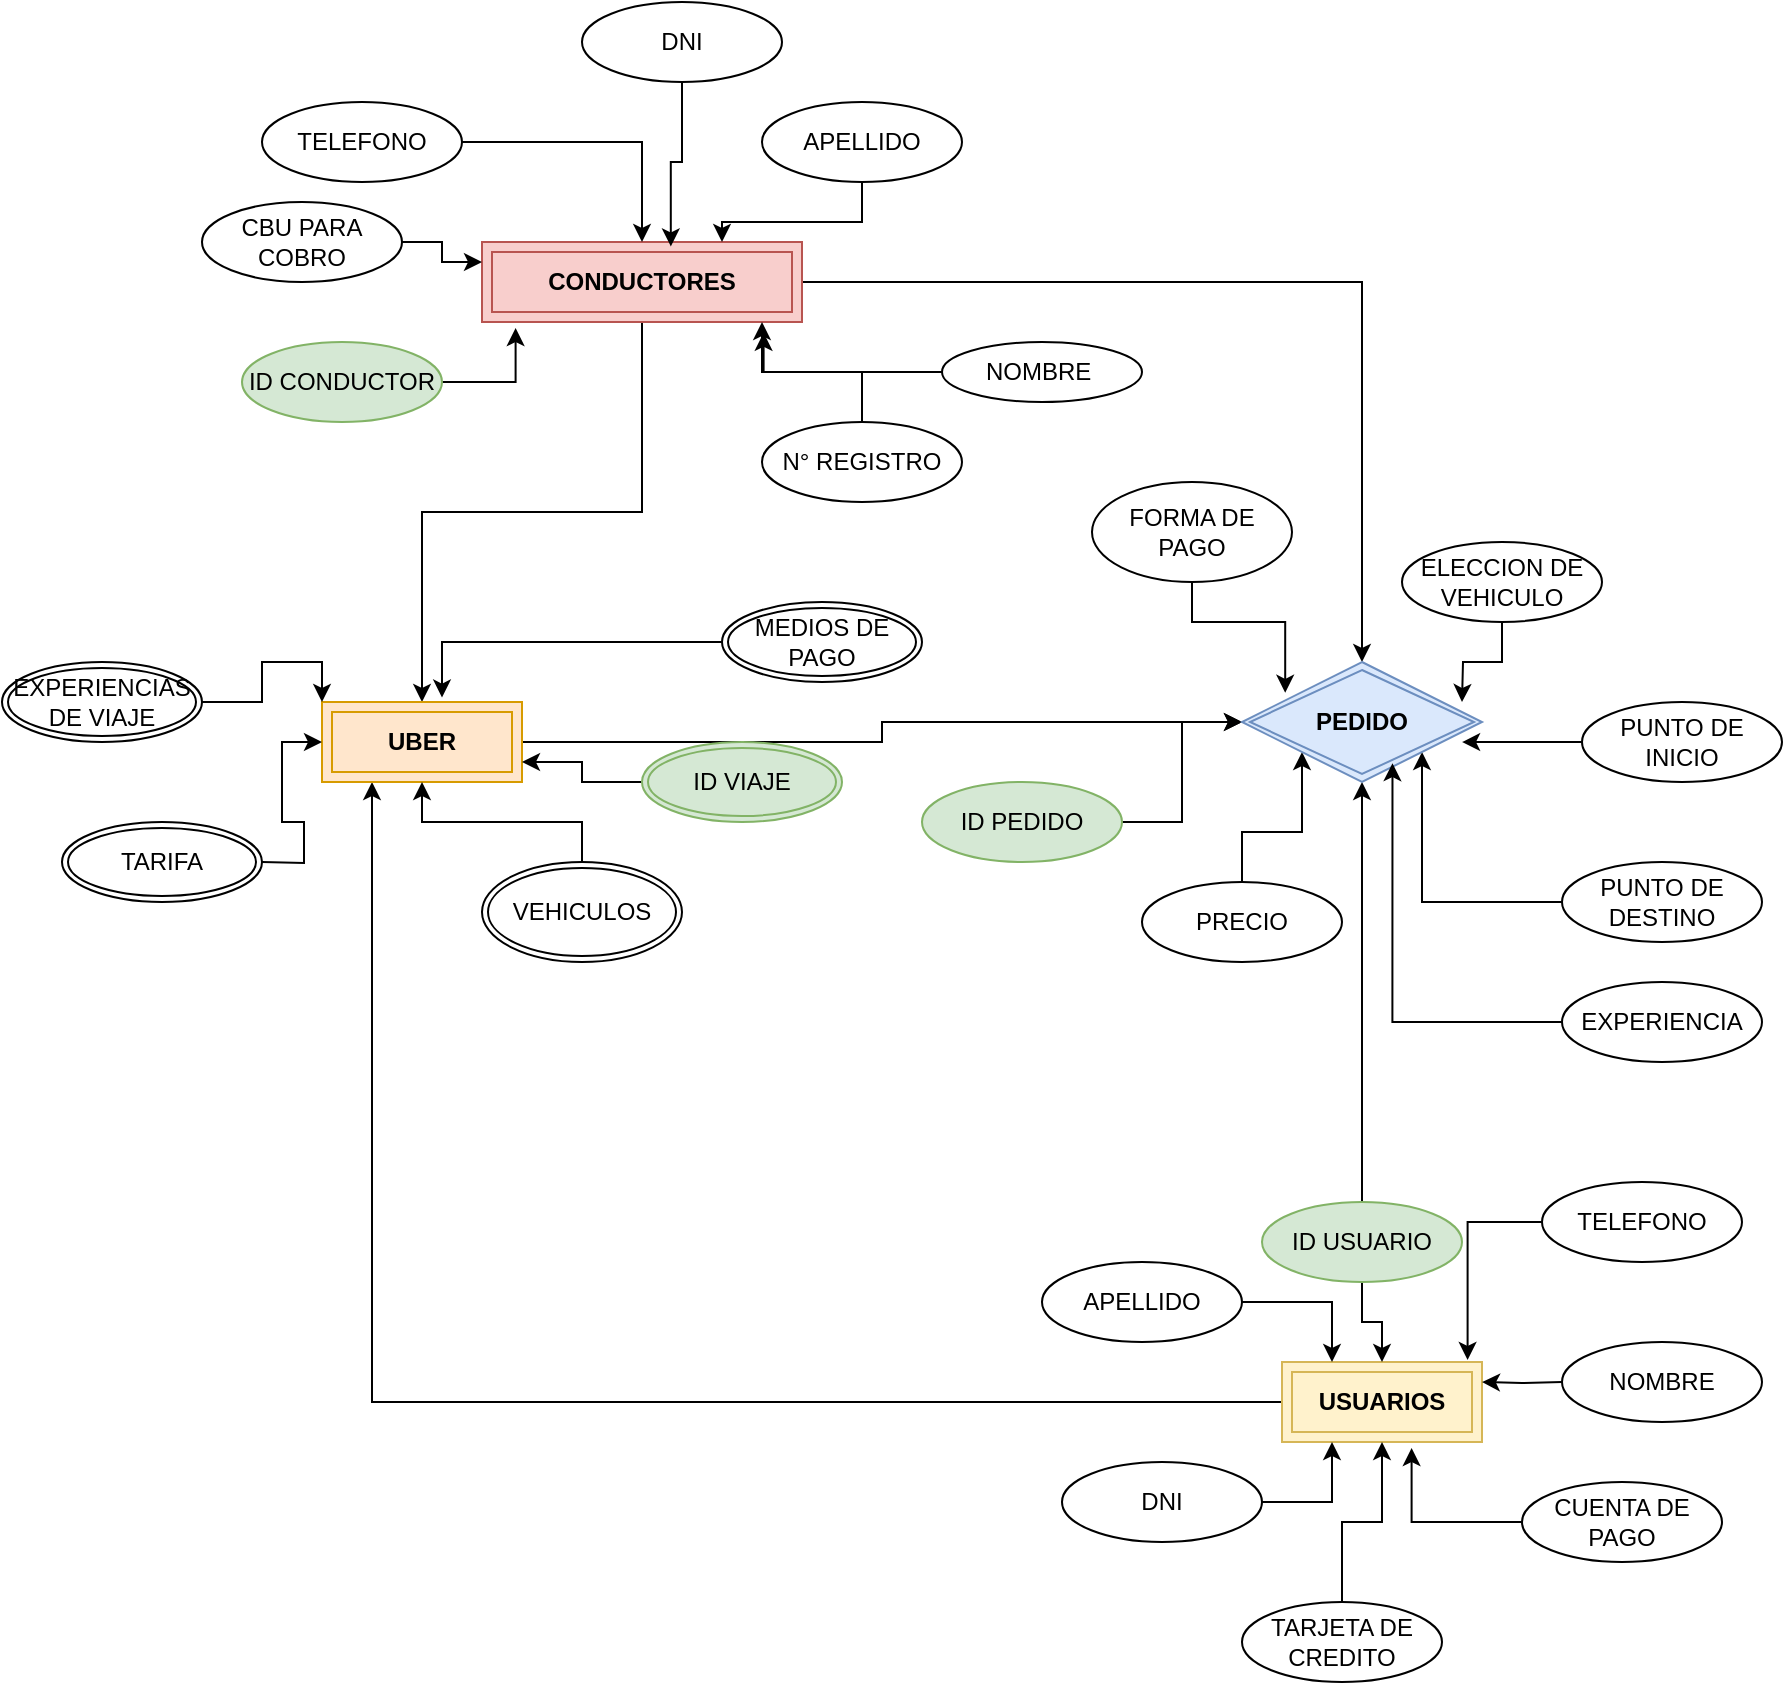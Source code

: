 <mxfile version="21.3.2" type="device">
  <diagram id="R2lEEEUBdFMjLlhIrx00" name="Page-1">
    <mxGraphModel dx="1900" dy="549" grid="1" gridSize="10" guides="1" tooltips="1" connect="1" arrows="1" fold="1" page="1" pageScale="1" pageWidth="850" pageHeight="1100" math="0" shadow="0" extFonts="Permanent Marker^https://fonts.googleapis.com/css?family=Permanent+Marker">
      <root>
        <mxCell id="0" />
        <mxCell id="1" parent="0" />
        <mxCell id="uFmuWGO_P1rM7ocBOxt7-62" style="edgeStyle=orthogonalEdgeStyle;rounded=0;orthogonalLoop=1;jettySize=auto;html=1;entryX=0.5;entryY=0;entryDx=0;entryDy=0;" parent="1" source="uFmuWGO_P1rM7ocBOxt7-10" target="uFmuWGO_P1rM7ocBOxt7-55" edge="1">
          <mxGeometry relative="1" as="geometry" />
        </mxCell>
        <mxCell id="uFmuWGO_P1rM7ocBOxt7-63" style="edgeStyle=orthogonalEdgeStyle;rounded=0;orthogonalLoop=1;jettySize=auto;html=1;" parent="1" source="uFmuWGO_P1rM7ocBOxt7-10" target="uFmuWGO_P1rM7ocBOxt7-34" edge="1">
          <mxGeometry relative="1" as="geometry" />
        </mxCell>
        <mxCell id="uFmuWGO_P1rM7ocBOxt7-10" value="&lt;b&gt;CONDUCTORES&lt;/b&gt;" style="shape=ext;margin=3;double=1;whiteSpace=wrap;html=1;align=center;fillColor=#f8cecc;strokeColor=#b85450;" parent="1" vertex="1">
          <mxGeometry x="180" y="150" width="160" height="40" as="geometry" />
        </mxCell>
        <mxCell id="uFmuWGO_P1rM7ocBOxt7-11" style="edgeStyle=orthogonalEdgeStyle;rounded=0;orthogonalLoop=1;jettySize=auto;html=1;entryX=0.105;entryY=1.075;entryDx=0;entryDy=0;entryPerimeter=0;" parent="1" source="uFmuWGO_P1rM7ocBOxt7-12" target="uFmuWGO_P1rM7ocBOxt7-10" edge="1">
          <mxGeometry relative="1" as="geometry" />
        </mxCell>
        <mxCell id="uFmuWGO_P1rM7ocBOxt7-12" value="ID CONDUCTOR" style="ellipse;whiteSpace=wrap;html=1;align=center;fillColor=#d5e8d4;strokeColor=#82b366;" parent="1" vertex="1">
          <mxGeometry x="60" y="200" width="100" height="40" as="geometry" />
        </mxCell>
        <mxCell id="uFmuWGO_P1rM7ocBOxt7-13" style="edgeStyle=orthogonalEdgeStyle;rounded=0;orthogonalLoop=1;jettySize=auto;html=1;" parent="1" source="uFmuWGO_P1rM7ocBOxt7-14" target="uFmuWGO_P1rM7ocBOxt7-10" edge="1">
          <mxGeometry relative="1" as="geometry">
            <Array as="points">
              <mxPoint x="320" y="215" />
            </Array>
          </mxGeometry>
        </mxCell>
        <mxCell id="uFmuWGO_P1rM7ocBOxt7-14" value="NOMBRE&amp;nbsp;" style="ellipse;whiteSpace=wrap;html=1;align=center;" parent="1" vertex="1">
          <mxGeometry x="410" y="200" width="100" height="30" as="geometry" />
        </mxCell>
        <mxCell id="uFmuWGO_P1rM7ocBOxt7-15" style="edgeStyle=orthogonalEdgeStyle;rounded=0;orthogonalLoop=1;jettySize=auto;html=1;entryX=0.88;entryY=1.135;entryDx=0;entryDy=0;entryPerimeter=0;" parent="1" source="uFmuWGO_P1rM7ocBOxt7-16" target="uFmuWGO_P1rM7ocBOxt7-10" edge="1">
          <mxGeometry relative="1" as="geometry" />
        </mxCell>
        <mxCell id="uFmuWGO_P1rM7ocBOxt7-16" value="N° REGISTRO" style="ellipse;whiteSpace=wrap;html=1;align=center;" parent="1" vertex="1">
          <mxGeometry x="320" y="240" width="100" height="40" as="geometry" />
        </mxCell>
        <mxCell id="uFmuWGO_P1rM7ocBOxt7-17" style="edgeStyle=orthogonalEdgeStyle;rounded=0;orthogonalLoop=1;jettySize=auto;html=1;entryX=0.5;entryY=0;entryDx=0;entryDy=0;" parent="1" source="uFmuWGO_P1rM7ocBOxt7-18" target="uFmuWGO_P1rM7ocBOxt7-10" edge="1">
          <mxGeometry relative="1" as="geometry" />
        </mxCell>
        <mxCell id="uFmuWGO_P1rM7ocBOxt7-18" value="TELEFONO" style="ellipse;whiteSpace=wrap;html=1;align=center;" parent="1" vertex="1">
          <mxGeometry x="70" y="80" width="100" height="40" as="geometry" />
        </mxCell>
        <mxCell id="uFmuWGO_P1rM7ocBOxt7-19" style="edgeStyle=orthogonalEdgeStyle;rounded=0;orthogonalLoop=1;jettySize=auto;html=1;entryX=0.75;entryY=0;entryDx=0;entryDy=0;" parent="1" source="uFmuWGO_P1rM7ocBOxt7-20" target="uFmuWGO_P1rM7ocBOxt7-10" edge="1">
          <mxGeometry relative="1" as="geometry" />
        </mxCell>
        <mxCell id="uFmuWGO_P1rM7ocBOxt7-20" value="APELLIDO" style="ellipse;whiteSpace=wrap;html=1;align=center;" parent="1" vertex="1">
          <mxGeometry x="320" y="80" width="100" height="40" as="geometry" />
        </mxCell>
        <mxCell id="uFmuWGO_P1rM7ocBOxt7-21" style="edgeStyle=orthogonalEdgeStyle;rounded=0;orthogonalLoop=1;jettySize=auto;html=1;entryX=0;entryY=0.25;entryDx=0;entryDy=0;" parent="1" source="uFmuWGO_P1rM7ocBOxt7-22" target="uFmuWGO_P1rM7ocBOxt7-10" edge="1">
          <mxGeometry relative="1" as="geometry" />
        </mxCell>
        <mxCell id="uFmuWGO_P1rM7ocBOxt7-22" value="CBU PARA COBRO" style="ellipse;whiteSpace=wrap;html=1;align=center;" parent="1" vertex="1">
          <mxGeometry x="40" y="130" width="100" height="40" as="geometry" />
        </mxCell>
        <mxCell id="uFmuWGO_P1rM7ocBOxt7-64" style="edgeStyle=orthogonalEdgeStyle;rounded=0;orthogonalLoop=1;jettySize=auto;html=1;entryX=0.25;entryY=1;entryDx=0;entryDy=0;" parent="1" source="uFmuWGO_P1rM7ocBOxt7-23" target="uFmuWGO_P1rM7ocBOxt7-34" edge="1">
          <mxGeometry relative="1" as="geometry" />
        </mxCell>
        <mxCell id="uFmuWGO_P1rM7ocBOxt7-23" value="&lt;b&gt;USUARIOS&lt;/b&gt;" style="shape=ext;margin=3;double=1;whiteSpace=wrap;html=1;align=center;fillColor=#fff2cc;strokeColor=#d6b656;" parent="1" vertex="1">
          <mxGeometry x="580" y="710" width="100" height="40" as="geometry" />
        </mxCell>
        <mxCell id="uFmuWGO_P1rM7ocBOxt7-24" style="edgeStyle=orthogonalEdgeStyle;rounded=0;orthogonalLoop=1;jettySize=auto;html=1;" parent="1" source="uFmuWGO_P1rM7ocBOxt7-25" target="uFmuWGO_P1rM7ocBOxt7-23" edge="1">
          <mxGeometry relative="1" as="geometry">
            <mxPoint x="620" y="700" as="targetPoint" />
            <Array as="points" />
          </mxGeometry>
        </mxCell>
        <mxCell id="uFmuWGO_P1rM7ocBOxt7-61" style="edgeStyle=orthogonalEdgeStyle;rounded=0;orthogonalLoop=1;jettySize=auto;html=1;entryX=0.5;entryY=1;entryDx=0;entryDy=0;" parent="1" source="uFmuWGO_P1rM7ocBOxt7-25" target="uFmuWGO_P1rM7ocBOxt7-55" edge="1">
          <mxGeometry relative="1" as="geometry" />
        </mxCell>
        <mxCell id="uFmuWGO_P1rM7ocBOxt7-25" value="ID USUARIO" style="ellipse;whiteSpace=wrap;html=1;align=center;fillColor=#d5e8d4;strokeColor=#82b366;" parent="1" vertex="1">
          <mxGeometry x="570" y="630" width="100" height="40" as="geometry" />
        </mxCell>
        <mxCell id="uFmuWGO_P1rM7ocBOxt7-26" style="edgeStyle=orthogonalEdgeStyle;rounded=0;orthogonalLoop=1;jettySize=auto;html=1;entryX=0.928;entryY=-0.025;entryDx=0;entryDy=0;entryPerimeter=0;" parent="1" source="uFmuWGO_P1rM7ocBOxt7-27" target="uFmuWGO_P1rM7ocBOxt7-23" edge="1">
          <mxGeometry relative="1" as="geometry" />
        </mxCell>
        <mxCell id="uFmuWGO_P1rM7ocBOxt7-27" value="TELEFONO" style="ellipse;whiteSpace=wrap;html=1;align=center;" parent="1" vertex="1">
          <mxGeometry x="710" y="620" width="100" height="40" as="geometry" />
        </mxCell>
        <mxCell id="uFmuWGO_P1rM7ocBOxt7-28" style="edgeStyle=orthogonalEdgeStyle;rounded=0;orthogonalLoop=1;jettySize=auto;html=1;entryX=1;entryY=0.25;entryDx=0;entryDy=0;" parent="1" target="uFmuWGO_P1rM7ocBOxt7-23" edge="1">
          <mxGeometry relative="1" as="geometry">
            <mxPoint x="720" y="720" as="sourcePoint" />
          </mxGeometry>
        </mxCell>
        <mxCell id="uFmuWGO_P1rM7ocBOxt7-29" style="edgeStyle=orthogonalEdgeStyle;rounded=0;orthogonalLoop=1;jettySize=auto;html=1;exitX=0;exitY=0.5;exitDx=0;exitDy=0;entryX=0.648;entryY=1.075;entryDx=0;entryDy=0;entryPerimeter=0;" parent="1" source="uFmuWGO_P1rM7ocBOxt7-30" target="uFmuWGO_P1rM7ocBOxt7-23" edge="1">
          <mxGeometry relative="1" as="geometry" />
        </mxCell>
        <mxCell id="uFmuWGO_P1rM7ocBOxt7-30" value="CUENTA DE PAGO" style="ellipse;whiteSpace=wrap;html=1;align=center;" parent="1" vertex="1">
          <mxGeometry x="700" y="770" width="100" height="40" as="geometry" />
        </mxCell>
        <mxCell id="uFmuWGO_P1rM7ocBOxt7-31" style="edgeStyle=orthogonalEdgeStyle;rounded=0;orthogonalLoop=1;jettySize=auto;html=1;entryX=0.25;entryY=0;entryDx=0;entryDy=0;" parent="1" source="uFmuWGO_P1rM7ocBOxt7-32" target="uFmuWGO_P1rM7ocBOxt7-23" edge="1">
          <mxGeometry relative="1" as="geometry" />
        </mxCell>
        <mxCell id="uFmuWGO_P1rM7ocBOxt7-32" value="APELLIDO" style="ellipse;whiteSpace=wrap;html=1;align=center;" parent="1" vertex="1">
          <mxGeometry x="460" y="660" width="100" height="40" as="geometry" />
        </mxCell>
        <mxCell id="uFmuWGO_P1rM7ocBOxt7-33" value="NOMBRE" style="ellipse;whiteSpace=wrap;html=1;align=center;" parent="1" vertex="1">
          <mxGeometry x="720" y="700" width="100" height="40" as="geometry" />
        </mxCell>
        <mxCell id="uFmuWGO_P1rM7ocBOxt7-60" style="edgeStyle=orthogonalEdgeStyle;rounded=0;orthogonalLoop=1;jettySize=auto;html=1;" parent="1" source="uFmuWGO_P1rM7ocBOxt7-34" target="uFmuWGO_P1rM7ocBOxt7-55" edge="1">
          <mxGeometry relative="1" as="geometry" />
        </mxCell>
        <mxCell id="uFmuWGO_P1rM7ocBOxt7-34" value="&lt;b&gt;UBER&lt;/b&gt;" style="shape=ext;margin=3;double=1;whiteSpace=wrap;html=1;align=center;fillColor=#ffe6cc;strokeColor=#d79b00;" parent="1" vertex="1">
          <mxGeometry x="100" y="380" width="100" height="40" as="geometry" />
        </mxCell>
        <mxCell id="uFmuWGO_P1rM7ocBOxt7-40" style="edgeStyle=orthogonalEdgeStyle;rounded=0;orthogonalLoop=1;jettySize=auto;html=1;exitX=0.5;exitY=0;exitDx=0;exitDy=0;entryX=0;entryY=0.5;entryDx=0;entryDy=0;" parent="1" target="uFmuWGO_P1rM7ocBOxt7-34" edge="1">
          <mxGeometry relative="1" as="geometry">
            <mxPoint x="70" y="460" as="sourcePoint" />
          </mxGeometry>
        </mxCell>
        <mxCell id="uFmuWGO_P1rM7ocBOxt7-35" value="TARIFA" style="ellipse;shape=doubleEllipse;margin=3;whiteSpace=wrap;html=1;align=center;" parent="1" vertex="1">
          <mxGeometry x="-30" y="440" width="100" height="40" as="geometry" />
        </mxCell>
        <mxCell id="uFmuWGO_P1rM7ocBOxt7-43" style="edgeStyle=orthogonalEdgeStyle;rounded=0;orthogonalLoop=1;jettySize=auto;html=1;entryX=0.6;entryY=-0.055;entryDx=0;entryDy=0;entryPerimeter=0;" parent="1" source="uFmuWGO_P1rM7ocBOxt7-36" target="uFmuWGO_P1rM7ocBOxt7-34" edge="1">
          <mxGeometry relative="1" as="geometry" />
        </mxCell>
        <mxCell id="uFmuWGO_P1rM7ocBOxt7-36" value="MEDIOS DE PAGO" style="ellipse;shape=doubleEllipse;margin=3;whiteSpace=wrap;html=1;align=center;" parent="1" vertex="1">
          <mxGeometry x="300" y="330" width="100" height="40" as="geometry" />
        </mxCell>
        <mxCell id="uFmuWGO_P1rM7ocBOxt7-42" style="edgeStyle=orthogonalEdgeStyle;rounded=0;orthogonalLoop=1;jettySize=auto;html=1;entryX=1;entryY=0.75;entryDx=0;entryDy=0;" parent="1" source="uFmuWGO_P1rM7ocBOxt7-38" target="uFmuWGO_P1rM7ocBOxt7-34" edge="1">
          <mxGeometry relative="1" as="geometry" />
        </mxCell>
        <mxCell id="uFmuWGO_P1rM7ocBOxt7-38" value="ID VIAJE" style="ellipse;shape=doubleEllipse;margin=3;whiteSpace=wrap;html=1;align=center;fillColor=#d5e8d4;strokeColor=#82b366;" parent="1" vertex="1">
          <mxGeometry x="260" y="400" width="100" height="40" as="geometry" />
        </mxCell>
        <mxCell id="uFmuWGO_P1rM7ocBOxt7-41" style="edgeStyle=orthogonalEdgeStyle;rounded=0;orthogonalLoop=1;jettySize=auto;html=1;entryX=0.5;entryY=1;entryDx=0;entryDy=0;" parent="1" source="uFmuWGO_P1rM7ocBOxt7-39" target="uFmuWGO_P1rM7ocBOxt7-34" edge="1">
          <mxGeometry relative="1" as="geometry" />
        </mxCell>
        <mxCell id="uFmuWGO_P1rM7ocBOxt7-39" value="VEHICULOS" style="ellipse;shape=doubleEllipse;margin=3;whiteSpace=wrap;html=1;align=center;" parent="1" vertex="1">
          <mxGeometry x="180" y="460" width="100" height="50" as="geometry" />
        </mxCell>
        <mxCell id="uFmuWGO_P1rM7ocBOxt7-45" style="edgeStyle=orthogonalEdgeStyle;rounded=0;orthogonalLoop=1;jettySize=auto;html=1;" parent="1" source="uFmuWGO_P1rM7ocBOxt7-46" target="uFmuWGO_P1rM7ocBOxt7-55" edge="1">
          <mxGeometry relative="1" as="geometry" />
        </mxCell>
        <mxCell id="uFmuWGO_P1rM7ocBOxt7-46" value="ID PEDIDO" style="ellipse;whiteSpace=wrap;html=1;align=center;fillColor=#d5e8d4;strokeColor=#82b366;" parent="1" vertex="1">
          <mxGeometry x="400" y="420" width="100" height="40" as="geometry" />
        </mxCell>
        <mxCell id="uFmuWGO_P1rM7ocBOxt7-47" style="edgeStyle=orthogonalEdgeStyle;rounded=0;orthogonalLoop=1;jettySize=auto;html=1;entryX=0;entryY=1;entryDx=0;entryDy=0;" parent="1" source="uFmuWGO_P1rM7ocBOxt7-48" target="uFmuWGO_P1rM7ocBOxt7-55" edge="1">
          <mxGeometry relative="1" as="geometry" />
        </mxCell>
        <mxCell id="uFmuWGO_P1rM7ocBOxt7-48" value="PRECIO" style="ellipse;whiteSpace=wrap;html=1;align=center;" parent="1" vertex="1">
          <mxGeometry x="510" y="470" width="100" height="40" as="geometry" />
        </mxCell>
        <mxCell id="uFmuWGO_P1rM7ocBOxt7-49" style="edgeStyle=orthogonalEdgeStyle;rounded=0;orthogonalLoop=1;jettySize=auto;html=1;entryX=1;entryY=1;entryDx=0;entryDy=0;" parent="1" source="uFmuWGO_P1rM7ocBOxt7-50" target="uFmuWGO_P1rM7ocBOxt7-55" edge="1">
          <mxGeometry relative="1" as="geometry" />
        </mxCell>
        <mxCell id="uFmuWGO_P1rM7ocBOxt7-50" value="PUNTO DE DESTINO" style="ellipse;whiteSpace=wrap;html=1;align=center;" parent="1" vertex="1">
          <mxGeometry x="720" y="460" width="100" height="40" as="geometry" />
        </mxCell>
        <mxCell id="uFmuWGO_P1rM7ocBOxt7-51" style="edgeStyle=orthogonalEdgeStyle;rounded=0;orthogonalLoop=1;jettySize=auto;html=1;entryX=0.18;entryY=0.257;entryDx=0;entryDy=0;entryPerimeter=0;" parent="1" source="uFmuWGO_P1rM7ocBOxt7-52" target="uFmuWGO_P1rM7ocBOxt7-55" edge="1">
          <mxGeometry relative="1" as="geometry" />
        </mxCell>
        <mxCell id="uFmuWGO_P1rM7ocBOxt7-52" value="FORMA DE PAGO" style="ellipse;whiteSpace=wrap;html=1;align=center;" parent="1" vertex="1">
          <mxGeometry x="485" y="270" width="100" height="50" as="geometry" />
        </mxCell>
        <mxCell id="uFmuWGO_P1rM7ocBOxt7-53" style="edgeStyle=orthogonalEdgeStyle;rounded=0;orthogonalLoop=1;jettySize=auto;html=1;entryX=1;entryY=0.25;entryDx=0;entryDy=0;" parent="1" source="uFmuWGO_P1rM7ocBOxt7-54" edge="1">
          <mxGeometry relative="1" as="geometry">
            <mxPoint x="670" y="380" as="targetPoint" />
          </mxGeometry>
        </mxCell>
        <mxCell id="uFmuWGO_P1rM7ocBOxt7-54" value="ELECCION DE VEHICULO" style="ellipse;whiteSpace=wrap;html=1;align=center;" parent="1" vertex="1">
          <mxGeometry x="640" y="300" width="100" height="40" as="geometry" />
        </mxCell>
        <mxCell id="uFmuWGO_P1rM7ocBOxt7-55" value="&lt;b&gt;PEDIDO&lt;/b&gt;" style="shape=rhombus;double=1;perimeter=rhombusPerimeter;whiteSpace=wrap;html=1;align=center;fillColor=#dae8fc;strokeColor=#6c8ebf;" parent="1" vertex="1">
          <mxGeometry x="560" y="360" width="120" height="60" as="geometry" />
        </mxCell>
        <mxCell id="uFmuWGO_P1rM7ocBOxt7-56" style="edgeStyle=orthogonalEdgeStyle;rounded=0;orthogonalLoop=1;jettySize=auto;html=1;entryX=0.917;entryY=0.667;entryDx=0;entryDy=0;entryPerimeter=0;" parent="1" source="uFmuWGO_P1rM7ocBOxt7-57" target="uFmuWGO_P1rM7ocBOxt7-55" edge="1">
          <mxGeometry relative="1" as="geometry" />
        </mxCell>
        <mxCell id="uFmuWGO_P1rM7ocBOxt7-57" value="PUNTO DE INICIO" style="ellipse;whiteSpace=wrap;html=1;align=center;" parent="1" vertex="1">
          <mxGeometry x="730" y="380" width="100" height="40" as="geometry" />
        </mxCell>
        <mxCell id="olNGNiz8s_b3hs19Wg0t-2" style="edgeStyle=orthogonalEdgeStyle;rounded=0;orthogonalLoop=1;jettySize=auto;html=1;entryX=0.59;entryY=0.055;entryDx=0;entryDy=0;entryPerimeter=0;" edge="1" parent="1" source="olNGNiz8s_b3hs19Wg0t-1" target="uFmuWGO_P1rM7ocBOxt7-10">
          <mxGeometry relative="1" as="geometry" />
        </mxCell>
        <mxCell id="olNGNiz8s_b3hs19Wg0t-1" value="DNI" style="ellipse;whiteSpace=wrap;html=1;align=center;" vertex="1" parent="1">
          <mxGeometry x="230" y="30" width="100" height="40" as="geometry" />
        </mxCell>
        <mxCell id="olNGNiz8s_b3hs19Wg0t-4" style="edgeStyle=orthogonalEdgeStyle;rounded=0;orthogonalLoop=1;jettySize=auto;html=1;entryX=0.627;entryY=0.843;entryDx=0;entryDy=0;entryPerimeter=0;" edge="1" parent="1" source="olNGNiz8s_b3hs19Wg0t-3" target="uFmuWGO_P1rM7ocBOxt7-55">
          <mxGeometry relative="1" as="geometry" />
        </mxCell>
        <mxCell id="olNGNiz8s_b3hs19Wg0t-3" value="EXPERIENCIA" style="ellipse;whiteSpace=wrap;html=1;align=center;" vertex="1" parent="1">
          <mxGeometry x="720" y="520" width="100" height="40" as="geometry" />
        </mxCell>
        <mxCell id="olNGNiz8s_b3hs19Wg0t-6" style="edgeStyle=orthogonalEdgeStyle;rounded=0;orthogonalLoop=1;jettySize=auto;html=1;entryX=0.25;entryY=1;entryDx=0;entryDy=0;" edge="1" parent="1" source="olNGNiz8s_b3hs19Wg0t-5" target="uFmuWGO_P1rM7ocBOxt7-23">
          <mxGeometry relative="1" as="geometry" />
        </mxCell>
        <mxCell id="olNGNiz8s_b3hs19Wg0t-5" value="DNI" style="ellipse;whiteSpace=wrap;html=1;align=center;" vertex="1" parent="1">
          <mxGeometry x="470" y="760" width="100" height="40" as="geometry" />
        </mxCell>
        <mxCell id="olNGNiz8s_b3hs19Wg0t-8" style="edgeStyle=orthogonalEdgeStyle;rounded=0;orthogonalLoop=1;jettySize=auto;html=1;entryX=0.5;entryY=1;entryDx=0;entryDy=0;" edge="1" parent="1" source="olNGNiz8s_b3hs19Wg0t-7" target="uFmuWGO_P1rM7ocBOxt7-23">
          <mxGeometry relative="1" as="geometry" />
        </mxCell>
        <mxCell id="olNGNiz8s_b3hs19Wg0t-7" value="TARJETA DE CREDITO" style="ellipse;whiteSpace=wrap;html=1;align=center;" vertex="1" parent="1">
          <mxGeometry x="560" y="830" width="100" height="40" as="geometry" />
        </mxCell>
        <mxCell id="olNGNiz8s_b3hs19Wg0t-10" style="edgeStyle=orthogonalEdgeStyle;rounded=0;orthogonalLoop=1;jettySize=auto;html=1;entryX=0;entryY=0;entryDx=0;entryDy=0;" edge="1" parent="1" source="olNGNiz8s_b3hs19Wg0t-9" target="uFmuWGO_P1rM7ocBOxt7-34">
          <mxGeometry relative="1" as="geometry" />
        </mxCell>
        <mxCell id="olNGNiz8s_b3hs19Wg0t-9" value="EXPERIENCIAS DE VIAJE" style="ellipse;shape=doubleEllipse;margin=3;whiteSpace=wrap;html=1;align=center;" vertex="1" parent="1">
          <mxGeometry x="-60" y="360" width="100" height="40" as="geometry" />
        </mxCell>
      </root>
    </mxGraphModel>
  </diagram>
</mxfile>
